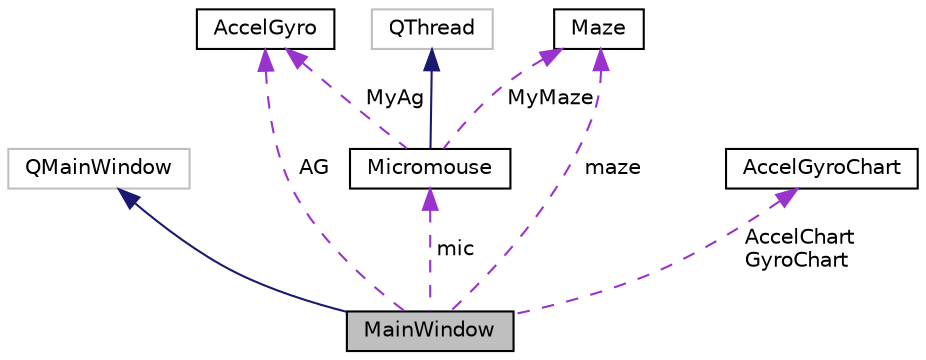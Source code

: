 digraph "MainWindow"
{
 // LATEX_PDF_SIZE
  edge [fontname="Helvetica",fontsize="10",labelfontname="Helvetica",labelfontsize="10"];
  node [fontname="Helvetica",fontsize="10",shape=record];
  Node1 [label="MainWindow",height=0.2,width=0.4,color="black", fillcolor="grey75", style="filled", fontcolor="black",tooltip=" "];
  Node2 -> Node1 [dir="back",color="midnightblue",fontsize="10",style="solid",fontname="Helvetica"];
  Node2 [label="QMainWindow",height=0.2,width=0.4,color="grey75", fillcolor="white", style="filled",tooltip=" "];
  Node3 -> Node1 [dir="back",color="darkorchid3",fontsize="10",style="dashed",label=" AG" ,fontname="Helvetica"];
  Node3 [label="AccelGyro",height=0.2,width=0.4,color="black", fillcolor="white", style="filled",URL="$classAccelGyro.html",tooltip=" "];
  Node4 -> Node1 [dir="back",color="darkorchid3",fontsize="10",style="dashed",label=" mic" ,fontname="Helvetica"];
  Node4 [label="Micromouse",height=0.2,width=0.4,color="black", fillcolor="white", style="filled",URL="$classMicromouse.html",tooltip=" "];
  Node5 -> Node4 [dir="back",color="midnightblue",fontsize="10",style="solid",fontname="Helvetica"];
  Node5 [label="QThread",height=0.2,width=0.4,color="grey75", fillcolor="white", style="filled",tooltip=" "];
  Node3 -> Node4 [dir="back",color="darkorchid3",fontsize="10",style="dashed",label=" MyAg" ,fontname="Helvetica"];
  Node6 -> Node4 [dir="back",color="darkorchid3",fontsize="10",style="dashed",label=" MyMaze" ,fontname="Helvetica"];
  Node6 [label="Maze",height=0.2,width=0.4,color="black", fillcolor="white", style="filled",URL="$classMaze.html",tooltip="The Maze class. This class holds maze cells information and the robot position and size in centimeter..."];
  Node7 -> Node1 [dir="back",color="darkorchid3",fontsize="10",style="dashed",label=" AccelChart\nGyroChart" ,fontname="Helvetica"];
  Node7 [label="AccelGyroChart",height=0.2,width=0.4,color="black", fillcolor="white", style="filled",URL="$classAccelGyroChart.html",tooltip=" "];
  Node6 -> Node1 [dir="back",color="darkorchid3",fontsize="10",style="dashed",label=" maze" ,fontname="Helvetica"];
}
